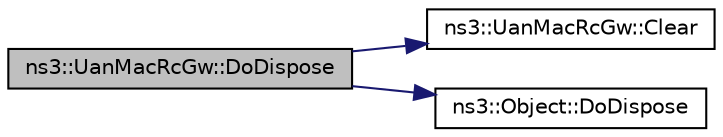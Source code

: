 digraph "ns3::UanMacRcGw::DoDispose"
{
 // LATEX_PDF_SIZE
  edge [fontname="Helvetica",fontsize="10",labelfontname="Helvetica",labelfontsize="10"];
  node [fontname="Helvetica",fontsize="10",shape=record];
  rankdir="LR";
  Node1 [label="ns3::UanMacRcGw::DoDispose",height=0.2,width=0.4,color="black", fillcolor="grey75", style="filled", fontcolor="black",tooltip="Destructor implementation."];
  Node1 -> Node2 [color="midnightblue",fontsize="10",style="solid",fontname="Helvetica"];
  Node2 [label="ns3::UanMacRcGw::Clear",height=0.2,width=0.4,color="black", fillcolor="white", style="filled",URL="$classns3_1_1_uan_mac_rc_gw.html#a1b55372d9c1a92d9e95cf6dcabf9719b",tooltip="Clears all pointer references."];
  Node1 -> Node3 [color="midnightblue",fontsize="10",style="solid",fontname="Helvetica"];
  Node3 [label="ns3::Object::DoDispose",height=0.2,width=0.4,color="black", fillcolor="white", style="filled",URL="$classns3_1_1_object.html#a475d429a75d302d4775f4ae32479b287",tooltip="Destructor implementation."];
}
